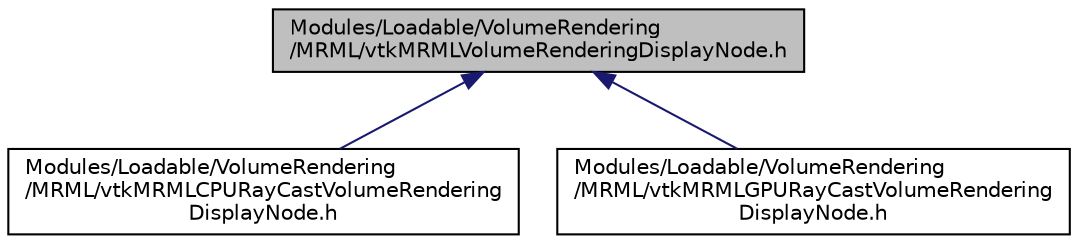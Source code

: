 digraph "Modules/Loadable/VolumeRendering/MRML/vtkMRMLVolumeRenderingDisplayNode.h"
{
  bgcolor="transparent";
  edge [fontname="Helvetica",fontsize="10",labelfontname="Helvetica",labelfontsize="10"];
  node [fontname="Helvetica",fontsize="10",shape=record];
  Node19 [label="Modules/Loadable/VolumeRendering\l/MRML/vtkMRMLVolumeRenderingDisplayNode.h",height=0.2,width=0.4,color="black", fillcolor="grey75", style="filled", fontcolor="black"];
  Node19 -> Node20 [dir="back",color="midnightblue",fontsize="10",style="solid",fontname="Helvetica"];
  Node20 [label="Modules/Loadable/VolumeRendering\l/MRML/vtkMRMLCPURayCastVolumeRendering\lDisplayNode.h",height=0.2,width=0.4,color="black",URL="$vtkMRMLCPURayCastVolumeRenderingDisplayNode_8h.html"];
  Node19 -> Node21 [dir="back",color="midnightblue",fontsize="10",style="solid",fontname="Helvetica"];
  Node21 [label="Modules/Loadable/VolumeRendering\l/MRML/vtkMRMLGPURayCastVolumeRendering\lDisplayNode.h",height=0.2,width=0.4,color="black",URL="$vtkMRMLGPURayCastVolumeRenderingDisplayNode_8h.html"];
}
